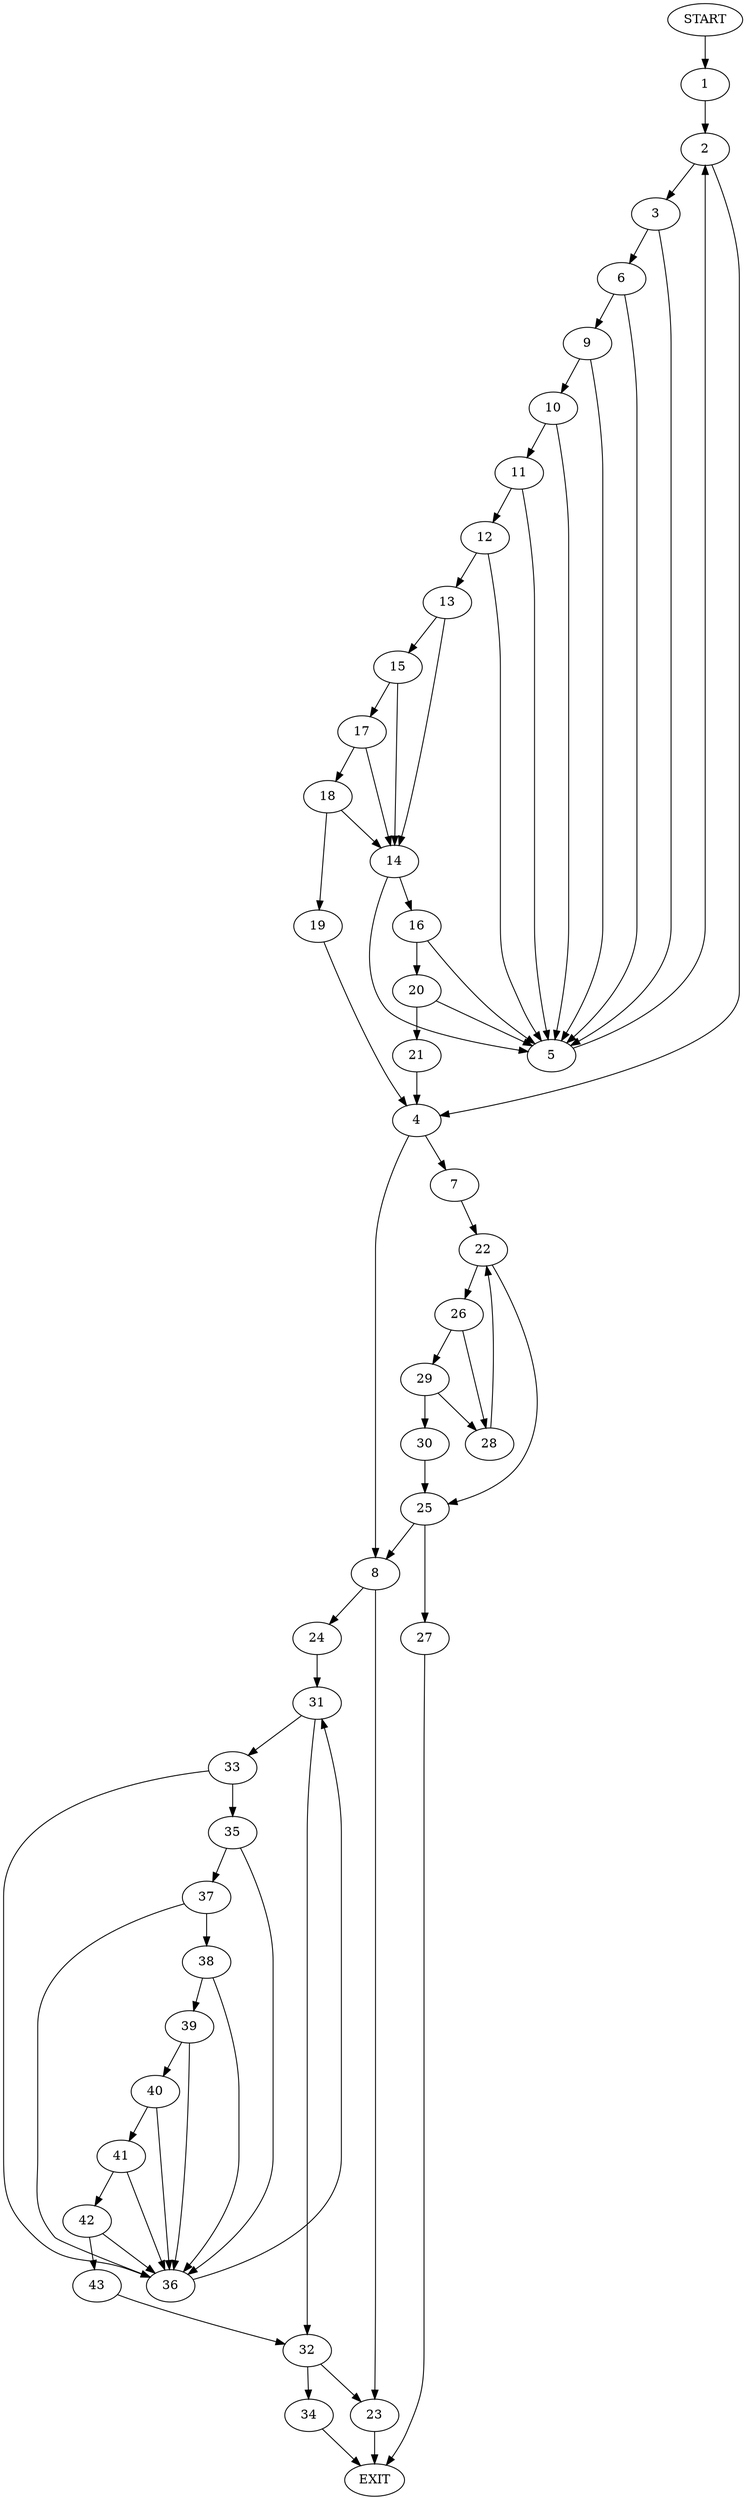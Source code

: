 digraph {
0 [label="START"]
44 [label="EXIT"]
0 -> 1
1 -> 2
2 -> 3
2 -> 4
3 -> 5
3 -> 6
4 -> 7
4 -> 8
6 -> 5
6 -> 9
5 -> 2
9 -> 5
9 -> 10
10 -> 5
10 -> 11
11 -> 5
11 -> 12
12 -> 5
12 -> 13
13 -> 14
13 -> 15
14 -> 5
14 -> 16
15 -> 14
15 -> 17
17 -> 14
17 -> 18
18 -> 14
18 -> 19
19 -> 4
16 -> 5
16 -> 20
20 -> 5
20 -> 21
21 -> 4
7 -> 22
8 -> 23
8 -> 24
22 -> 25
22 -> 26
25 -> 27
25 -> 8
26 -> 28
26 -> 29
29 -> 28
29 -> 30
28 -> 22
30 -> 25
27 -> 44
24 -> 31
23 -> 44
31 -> 32
31 -> 33
32 -> 23
32 -> 34
33 -> 35
33 -> 36
35 -> 37
35 -> 36
36 -> 31
37 -> 38
37 -> 36
38 -> 36
38 -> 39
39 -> 36
39 -> 40
40 -> 36
40 -> 41
41 -> 36
41 -> 42
42 -> 36
42 -> 43
43 -> 32
34 -> 44
}
